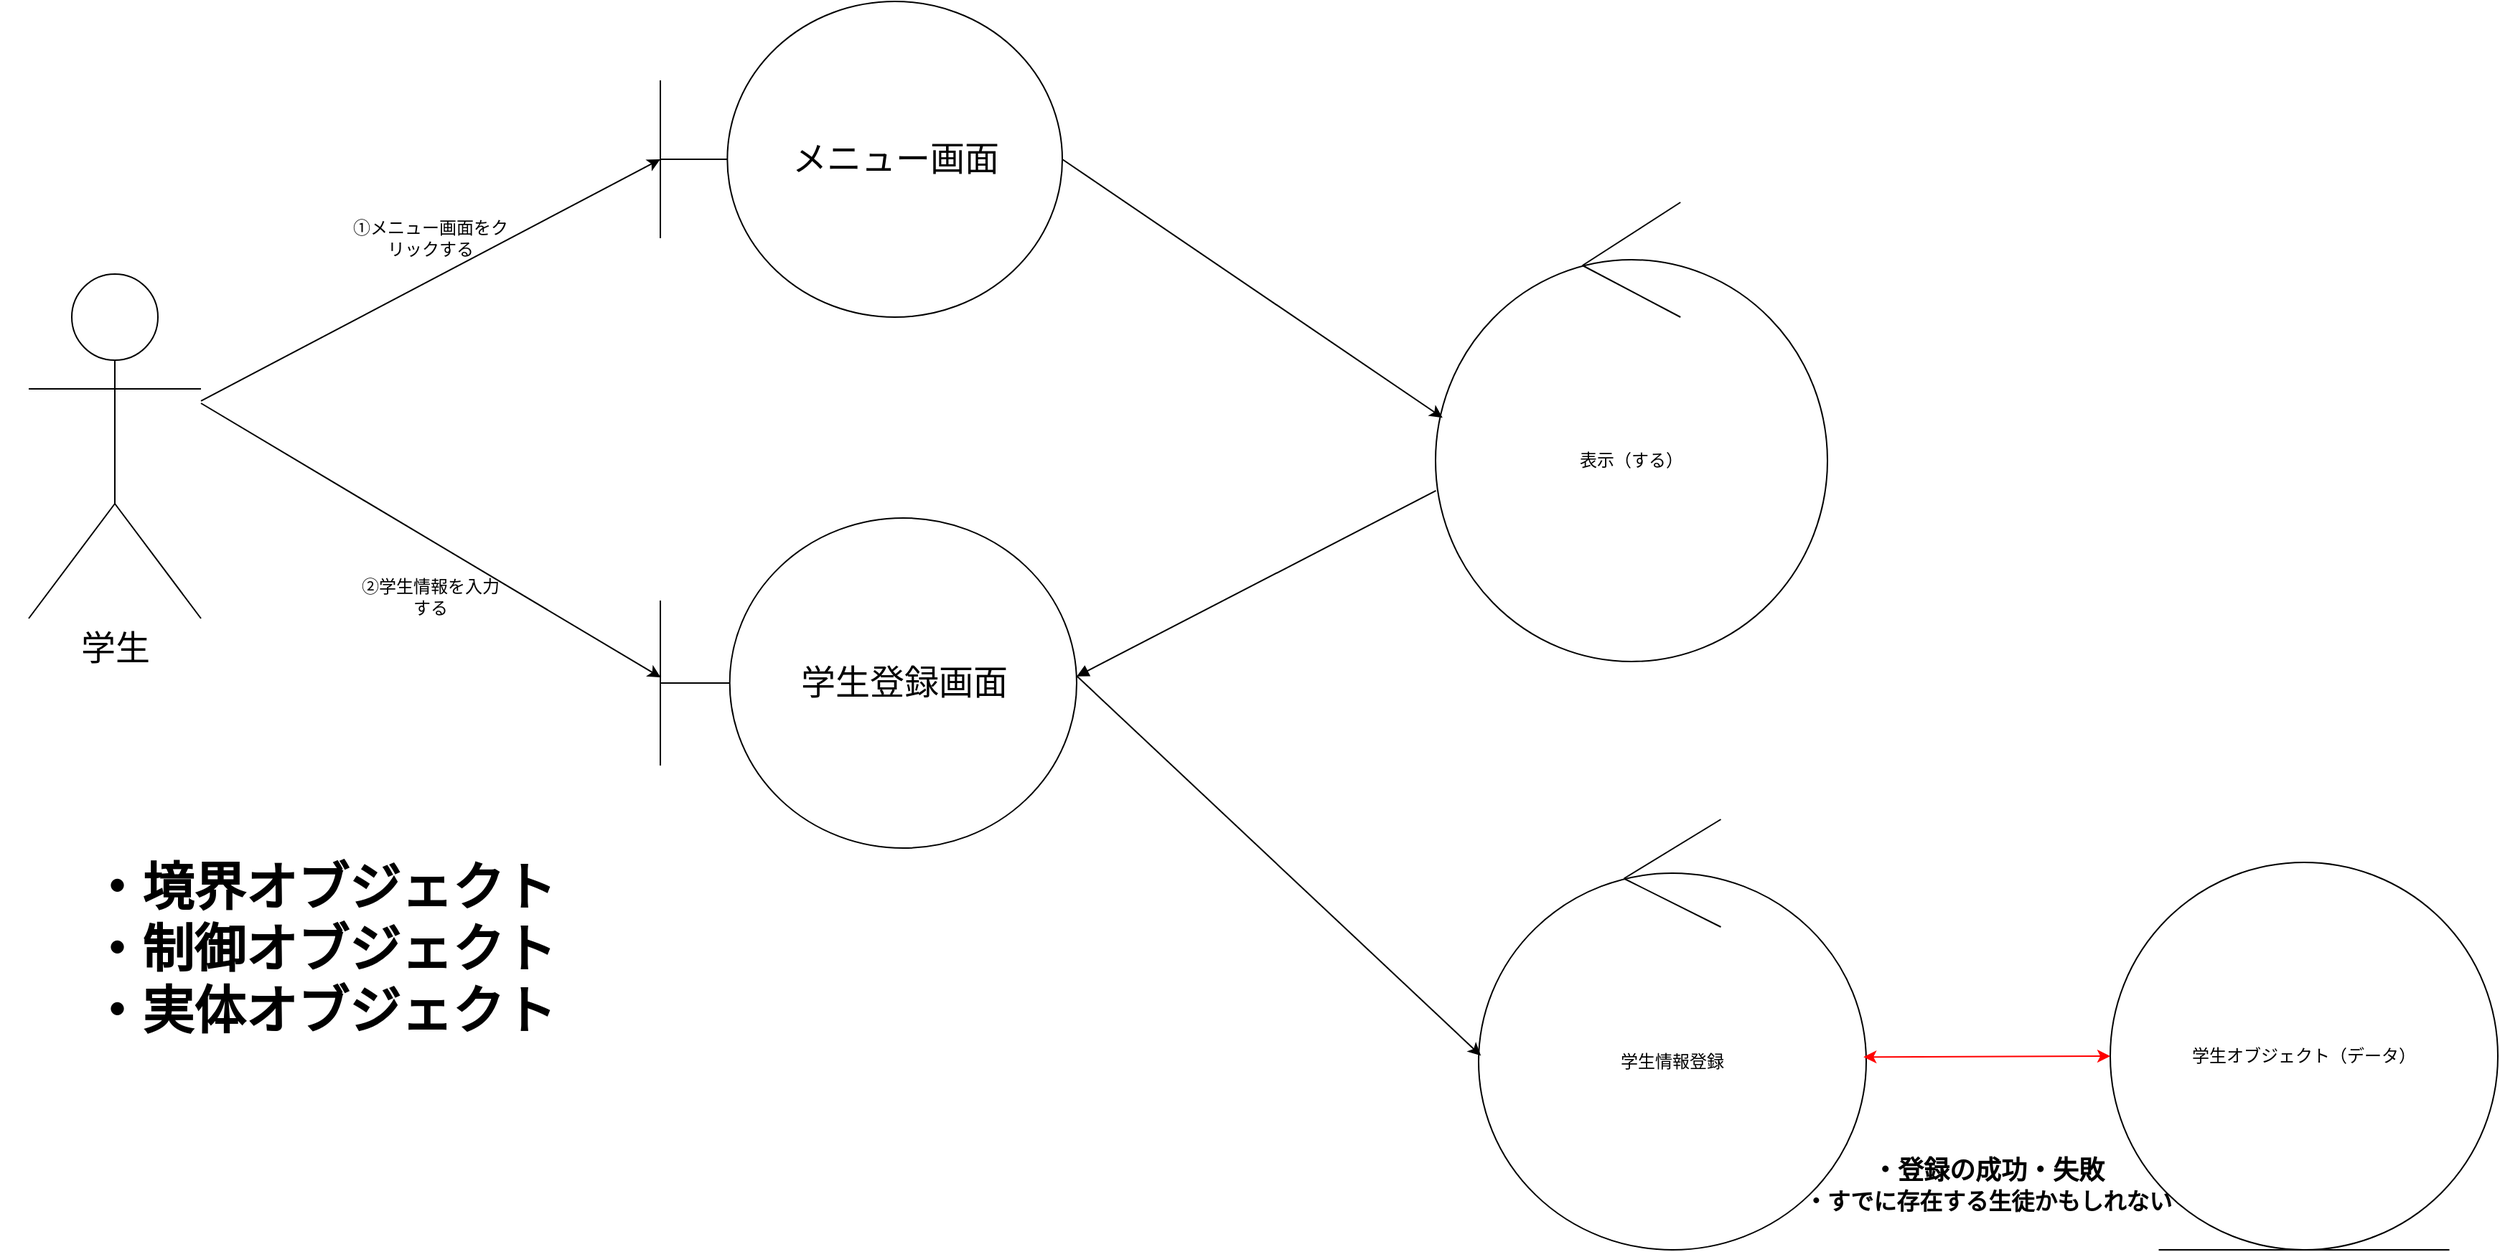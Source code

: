 <mxfile>
    <diagram id="2WNgTZhrmTZSe8dJktJP" name="ページ1">
        <mxGraphModel dx="738" dy="762" grid="1" gridSize="10" guides="1" tooltips="1" connect="1" arrows="1" fold="1" page="1" pageScale="1" pageWidth="827" pageHeight="1169" math="0" shadow="0">
            <root>
                <mxCell id="0"/>
                <mxCell id="1" parent="0"/>
                <mxCell id="Hzk3rzuvm4Q601n_c-dY-2" value="&lt;font style=&quot;font-size: 24px;&quot;&gt;学生&lt;/font&gt;" style="shape=umlActor;verticalLabelPosition=bottom;verticalAlign=top;html=1;" vertex="1" parent="1">
                    <mxGeometry x="40" y="220" width="120" height="240" as="geometry"/>
                </mxCell>
                <mxCell id="Hzk3rzuvm4Q601n_c-dY-4" value="&lt;font style=&quot;font-size: 24px;&quot;&gt;メニュー画面&lt;/font&gt;" style="shape=umlBoundary;whiteSpace=wrap;html=1;" vertex="1" parent="1">
                    <mxGeometry x="480" y="30" width="280" height="220" as="geometry"/>
                </mxCell>
                <mxCell id="Hzk3rzuvm4Q601n_c-dY-5" value="" style="endArrow=classic;html=1;rounded=0;entryX=0;entryY=0.5;entryDx=0;entryDy=0;entryPerimeter=0;" edge="1" parent="1" source="Hzk3rzuvm4Q601n_c-dY-2" target="Hzk3rzuvm4Q601n_c-dY-4">
                    <mxGeometry width="50" height="50" relative="1" as="geometry">
                        <mxPoint x="160" y="160" as="sourcePoint"/>
                        <mxPoint x="460" y="160" as="targetPoint"/>
                    </mxGeometry>
                </mxCell>
                <mxCell id="Hzk3rzuvm4Q601n_c-dY-6" value="①メニュー画面をクリックする" style="text;html=1;align=center;verticalAlign=middle;whiteSpace=wrap;rounded=0;" vertex="1" parent="1">
                    <mxGeometry x="260" y="180" width="120" height="30" as="geometry"/>
                </mxCell>
                <mxCell id="Hzk3rzuvm4Q601n_c-dY-7" value="表示（する）" style="ellipse;shape=umlControl;whiteSpace=wrap;html=1;" vertex="1" parent="1">
                    <mxGeometry x="1020" y="170" width="273" height="320" as="geometry"/>
                </mxCell>
                <mxCell id="Hzk3rzuvm4Q601n_c-dY-8" value="" style="endArrow=classic;html=1;rounded=0;entryX=0.018;entryY=0.469;entryDx=0;entryDy=0;entryPerimeter=0;" edge="1" parent="1" target="Hzk3rzuvm4Q601n_c-dY-7">
                    <mxGeometry width="50" height="50" relative="1" as="geometry">
                        <mxPoint x="760" y="140" as="sourcePoint"/>
                        <mxPoint x="810" y="90" as="targetPoint"/>
                    </mxGeometry>
                </mxCell>
                <mxCell id="Hzk3rzuvm4Q601n_c-dY-9" value="&lt;font style=&quot;font-size: 24px;&quot;&gt;学生登録画面&lt;/font&gt;" style="shape=umlBoundary;whiteSpace=wrap;html=1;" vertex="1" parent="1">
                    <mxGeometry x="480" y="390" width="290" height="230" as="geometry"/>
                </mxCell>
                <mxCell id="Hzk3rzuvm4Q601n_c-dY-10" value="" style="html=1;verticalAlign=bottom;endArrow=block;curved=0;rounded=0;entryX=1;entryY=0.48;entryDx=0;entryDy=0;entryPerimeter=0;exitX=0.001;exitY=0.628;exitDx=0;exitDy=0;exitPerimeter=0;" edge="1" parent="1" source="Hzk3rzuvm4Q601n_c-dY-7" target="Hzk3rzuvm4Q601n_c-dY-9">
                    <mxGeometry width="80" relative="1" as="geometry">
                        <mxPoint x="720" y="370" as="sourcePoint"/>
                        <mxPoint x="800" y="370" as="targetPoint"/>
                    </mxGeometry>
                </mxCell>
                <mxCell id="Hzk3rzuvm4Q601n_c-dY-11" value="" style="endArrow=classic;html=1;rounded=0;entryX=0.001;entryY=0.483;entryDx=0;entryDy=0;entryPerimeter=0;" edge="1" parent="1" target="Hzk3rzuvm4Q601n_c-dY-9">
                    <mxGeometry width="50" height="50" relative="1" as="geometry">
                        <mxPoint x="160" y="310" as="sourcePoint"/>
                        <mxPoint x="630" y="293" as="targetPoint"/>
                    </mxGeometry>
                </mxCell>
                <mxCell id="Hzk3rzuvm4Q601n_c-dY-12" value="②学生情報を入力する" style="text;html=1;align=center;verticalAlign=middle;whiteSpace=wrap;rounded=0;" vertex="1" parent="1">
                    <mxGeometry x="270" y="430" width="100" height="30" as="geometry"/>
                </mxCell>
                <mxCell id="Hzk3rzuvm4Q601n_c-dY-13" value="学生情報登録" style="ellipse;shape=umlControl;whiteSpace=wrap;html=1;" vertex="1" parent="1">
                    <mxGeometry x="1050" y="600" width="270" height="300" as="geometry"/>
                </mxCell>
                <mxCell id="Hzk3rzuvm4Q601n_c-dY-14" value="" style="endArrow=classic;html=1;rounded=0;entryX=0.006;entryY=0.549;entryDx=0;entryDy=0;entryPerimeter=0;" edge="1" parent="1" target="Hzk3rzuvm4Q601n_c-dY-13">
                    <mxGeometry width="50" height="50" relative="1" as="geometry">
                        <mxPoint x="770" y="500" as="sourcePoint"/>
                        <mxPoint x="1035" y="680" as="targetPoint"/>
                    </mxGeometry>
                </mxCell>
                <mxCell id="Hzk3rzuvm4Q601n_c-dY-15" value="学生オブジェクト（データ）" style="ellipse;shape=umlEntity;whiteSpace=wrap;html=1;" vertex="1" parent="1">
                    <mxGeometry x="1490" y="630" width="270" height="270" as="geometry"/>
                </mxCell>
                <mxCell id="Hzk3rzuvm4Q601n_c-dY-16" value="" style="endArrow=classic;startArrow=classic;html=1;rounded=0;exitX=0.993;exitY=0.552;exitDx=0;exitDy=0;exitPerimeter=0;entryX=0;entryY=0.5;entryDx=0;entryDy=0;strokeColor=#FF0000;" edge="1" parent="1" source="Hzk3rzuvm4Q601n_c-dY-13" target="Hzk3rzuvm4Q601n_c-dY-15">
                    <mxGeometry width="50" height="50" relative="1" as="geometry">
                        <mxPoint x="1430" y="750" as="sourcePoint"/>
                        <mxPoint x="1480" y="700" as="targetPoint"/>
                    </mxGeometry>
                </mxCell>
                <mxCell id="Hzk3rzuvm4Q601n_c-dY-17" value="&lt;font style=&quot;font-size: 18px;&quot;&gt;&lt;b&gt;・登録の成功・失敗&lt;/b&gt;&lt;/font&gt;&lt;div&gt;&lt;font size=&quot;3&quot;&gt;&lt;b&gt;・すでに存在する生徒かもしれない&lt;/b&gt;&lt;/font&gt;&lt;/div&gt;" style="text;html=1;align=center;verticalAlign=middle;whiteSpace=wrap;rounded=0;" vertex="1" parent="1">
                    <mxGeometry x="1260" y="810" width="290" height="90" as="geometry"/>
                </mxCell>
                <mxCell id="Hzk3rzuvm4Q601n_c-dY-18" value="&lt;b&gt;&lt;font style=&quot;font-size: 36px;&quot;&gt;・境界オブジェクト&lt;/font&gt;&lt;/b&gt;&lt;div&gt;&lt;b&gt;&lt;font style=&quot;font-size: 36px;&quot;&gt;・制御オブジェクト&lt;/font&gt;&lt;/b&gt;&lt;/div&gt;&lt;div&gt;&lt;b&gt;&lt;font style=&quot;font-size: 36px;&quot;&gt;・実体オブジェクト&lt;/font&gt;&lt;/b&gt;&lt;/div&gt;" style="text;html=1;align=center;verticalAlign=middle;whiteSpace=wrap;rounded=0;" vertex="1" parent="1">
                    <mxGeometry x="20" y="620" width="450" height="140" as="geometry"/>
                </mxCell>
            </root>
        </mxGraphModel>
    </diagram>
</mxfile>